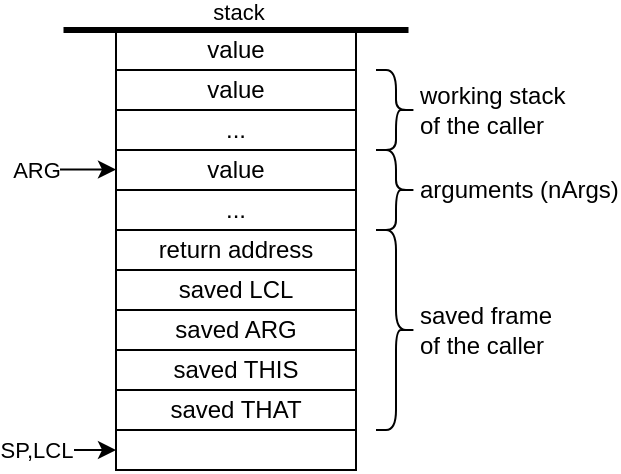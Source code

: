 <mxfile version="26.0.11">
  <diagram name="Page-1" id="r3S5nRN5FVpReuA_7fb_">
    <mxGraphModel dx="683" dy="368" grid="1" gridSize="10" guides="1" tooltips="1" connect="1" arrows="1" fold="1" page="1" pageScale="1" pageWidth="827" pageHeight="1169" math="0" shadow="0">
      <root>
        <mxCell id="0" />
        <mxCell id="1" parent="0" />
        <mxCell id="p0yoMoXbYKXDL4G3fXIF-1" value="" style="rounded=0;whiteSpace=wrap;html=1;fontColor=default;fillColor=none;" vertex="1" parent="1">
          <mxGeometry x="80" y="230" width="120" height="20" as="geometry" />
        </mxCell>
        <mxCell id="p0yoMoXbYKXDL4G3fXIF-2" value="..." style="rounded=0;whiteSpace=wrap;html=1;fillColor=none;" vertex="1" parent="1">
          <mxGeometry x="80" y="70" width="120" height="20" as="geometry" />
        </mxCell>
        <mxCell id="p0yoMoXbYKXDL4G3fXIF-3" value="value" style="rounded=0;whiteSpace=wrap;html=1;fillColor=none;" vertex="1" parent="1">
          <mxGeometry x="80" y="50" width="120" height="20" as="geometry" />
        </mxCell>
        <mxCell id="p0yoMoXbYKXDL4G3fXIF-4" value="value" style="rounded=0;whiteSpace=wrap;html=1;fillColor=none;" vertex="1" parent="1">
          <mxGeometry x="80" y="30" width="120" height="20" as="geometry" />
        </mxCell>
        <mxCell id="p0yoMoXbYKXDL4G3fXIF-5" value="" style="endArrow=none;html=1;rounded=0;strokeWidth=3;" edge="1" parent="1">
          <mxGeometry width="50" height="50" relative="1" as="geometry">
            <mxPoint x="53.75" y="30" as="sourcePoint" />
            <mxPoint x="226.25" y="30" as="targetPoint" />
          </mxGeometry>
        </mxCell>
        <mxCell id="p0yoMoXbYKXDL4G3fXIF-6" value="stack" style="edgeLabel;html=1;align=center;verticalAlign=middle;resizable=0;points=[];labelBackgroundColor=none;" vertex="1" connectable="0" parent="p0yoMoXbYKXDL4G3fXIF-5">
          <mxGeometry x="0.002" y="-1" relative="1" as="geometry">
            <mxPoint y="-10" as="offset" />
          </mxGeometry>
        </mxCell>
        <mxCell id="p0yoMoXbYKXDL4G3fXIF-7" value="" style="endArrow=classic;html=1;rounded=0;entryX=0;entryY=0.5;entryDx=0;entryDy=0;labelBackgroundColor=none;" edge="1" parent="1" target="p0yoMoXbYKXDL4G3fXIF-1">
          <mxGeometry width="50" height="50" relative="1" as="geometry">
            <mxPoint x="50" y="240" as="sourcePoint" />
            <mxPoint x="80" y="279.76" as="targetPoint" />
          </mxGeometry>
        </mxCell>
        <mxCell id="p0yoMoXbYKXDL4G3fXIF-8" value="SP,LCL" style="edgeLabel;html=1;align=center;verticalAlign=middle;resizable=0;points=[];" vertex="1" connectable="0" parent="p0yoMoXbYKXDL4G3fXIF-7">
          <mxGeometry x="-0.594" y="2" relative="1" as="geometry">
            <mxPoint x="-16" y="2" as="offset" />
          </mxGeometry>
        </mxCell>
        <mxCell id="p0yoMoXbYKXDL4G3fXIF-10" value="value" style="rounded=0;whiteSpace=wrap;html=1;fillColor=none;" vertex="1" parent="1">
          <mxGeometry x="80" y="90" width="120" height="20" as="geometry" />
        </mxCell>
        <mxCell id="p0yoMoXbYKXDL4G3fXIF-11" value="working stack&lt;br&gt;of the caller" style="shape=curlyBracket;rounded=1;flipH=1;labelPosition=right;verticalLabelPosition=middle;align=left;verticalAlign=middle;html=1;" vertex="1" parent="1">
          <mxGeometry x="210" y="50" width="20" height="40" as="geometry" />
        </mxCell>
        <mxCell id="p0yoMoXbYKXDL4G3fXIF-12" value="..." style="rounded=0;whiteSpace=wrap;html=1;fillColor=none;" vertex="1" parent="1">
          <mxGeometry x="80" y="110" width="120" height="20" as="geometry" />
        </mxCell>
        <mxCell id="p0yoMoXbYKXDL4G3fXIF-13" value="arguments (nArgs)" style="shape=curlyBracket;rounded=1;flipH=1;labelPosition=right;verticalLabelPosition=middle;align=left;verticalAlign=middle;html=1;" vertex="1" parent="1">
          <mxGeometry x="210" y="90" width="20" height="40" as="geometry" />
        </mxCell>
        <mxCell id="p0yoMoXbYKXDL4G3fXIF-14" value="return address" style="rounded=0;whiteSpace=wrap;html=1;fillColor=none;" vertex="1" parent="1">
          <mxGeometry x="80" y="130" width="120" height="20" as="geometry" />
        </mxCell>
        <mxCell id="p0yoMoXbYKXDL4G3fXIF-15" value="saved LCL" style="rounded=0;whiteSpace=wrap;html=1;fillColor=none;" vertex="1" parent="1">
          <mxGeometry x="80" y="150" width="120" height="20" as="geometry" />
        </mxCell>
        <mxCell id="p0yoMoXbYKXDL4G3fXIF-16" value="saved ARG" style="rounded=0;whiteSpace=wrap;html=1;fillColor=none;" vertex="1" parent="1">
          <mxGeometry x="80" y="170" width="120" height="20" as="geometry" />
        </mxCell>
        <mxCell id="p0yoMoXbYKXDL4G3fXIF-17" value="saved THIS" style="rounded=0;whiteSpace=wrap;html=1;fillColor=none;" vertex="1" parent="1">
          <mxGeometry x="80" y="190" width="120" height="20" as="geometry" />
        </mxCell>
        <mxCell id="p0yoMoXbYKXDL4G3fXIF-18" value="saved THAT" style="rounded=0;whiteSpace=wrap;html=1;fillColor=none;" vertex="1" parent="1">
          <mxGeometry x="80" y="210" width="120" height="20" as="geometry" />
        </mxCell>
        <mxCell id="p0yoMoXbYKXDL4G3fXIF-19" value="" style="endArrow=classic;html=1;rounded=0;entryX=0;entryY=0.5;entryDx=0;entryDy=0;labelBackgroundColor=none;" edge="1" parent="1">
          <mxGeometry width="50" height="50" relative="1" as="geometry">
            <mxPoint x="50" y="99.76" as="sourcePoint" />
            <mxPoint x="80" y="99.76" as="targetPoint" />
          </mxGeometry>
        </mxCell>
        <mxCell id="p0yoMoXbYKXDL4G3fXIF-20" value="ARG" style="edgeLabel;html=1;align=center;verticalAlign=middle;resizable=0;points=[];" vertex="1" connectable="0" parent="p0yoMoXbYKXDL4G3fXIF-19">
          <mxGeometry x="-0.594" y="2" relative="1" as="geometry">
            <mxPoint x="-16" y="2" as="offset" />
          </mxGeometry>
        </mxCell>
        <mxCell id="p0yoMoXbYKXDL4G3fXIF-21" value="saved frame&lt;div&gt;of the caller&lt;/div&gt;" style="shape=curlyBracket;rounded=1;flipH=1;labelPosition=right;verticalLabelPosition=middle;align=left;verticalAlign=middle;html=1;" vertex="1" parent="1">
          <mxGeometry x="210" y="130" width="20" height="100" as="geometry" />
        </mxCell>
      </root>
    </mxGraphModel>
  </diagram>
</mxfile>
